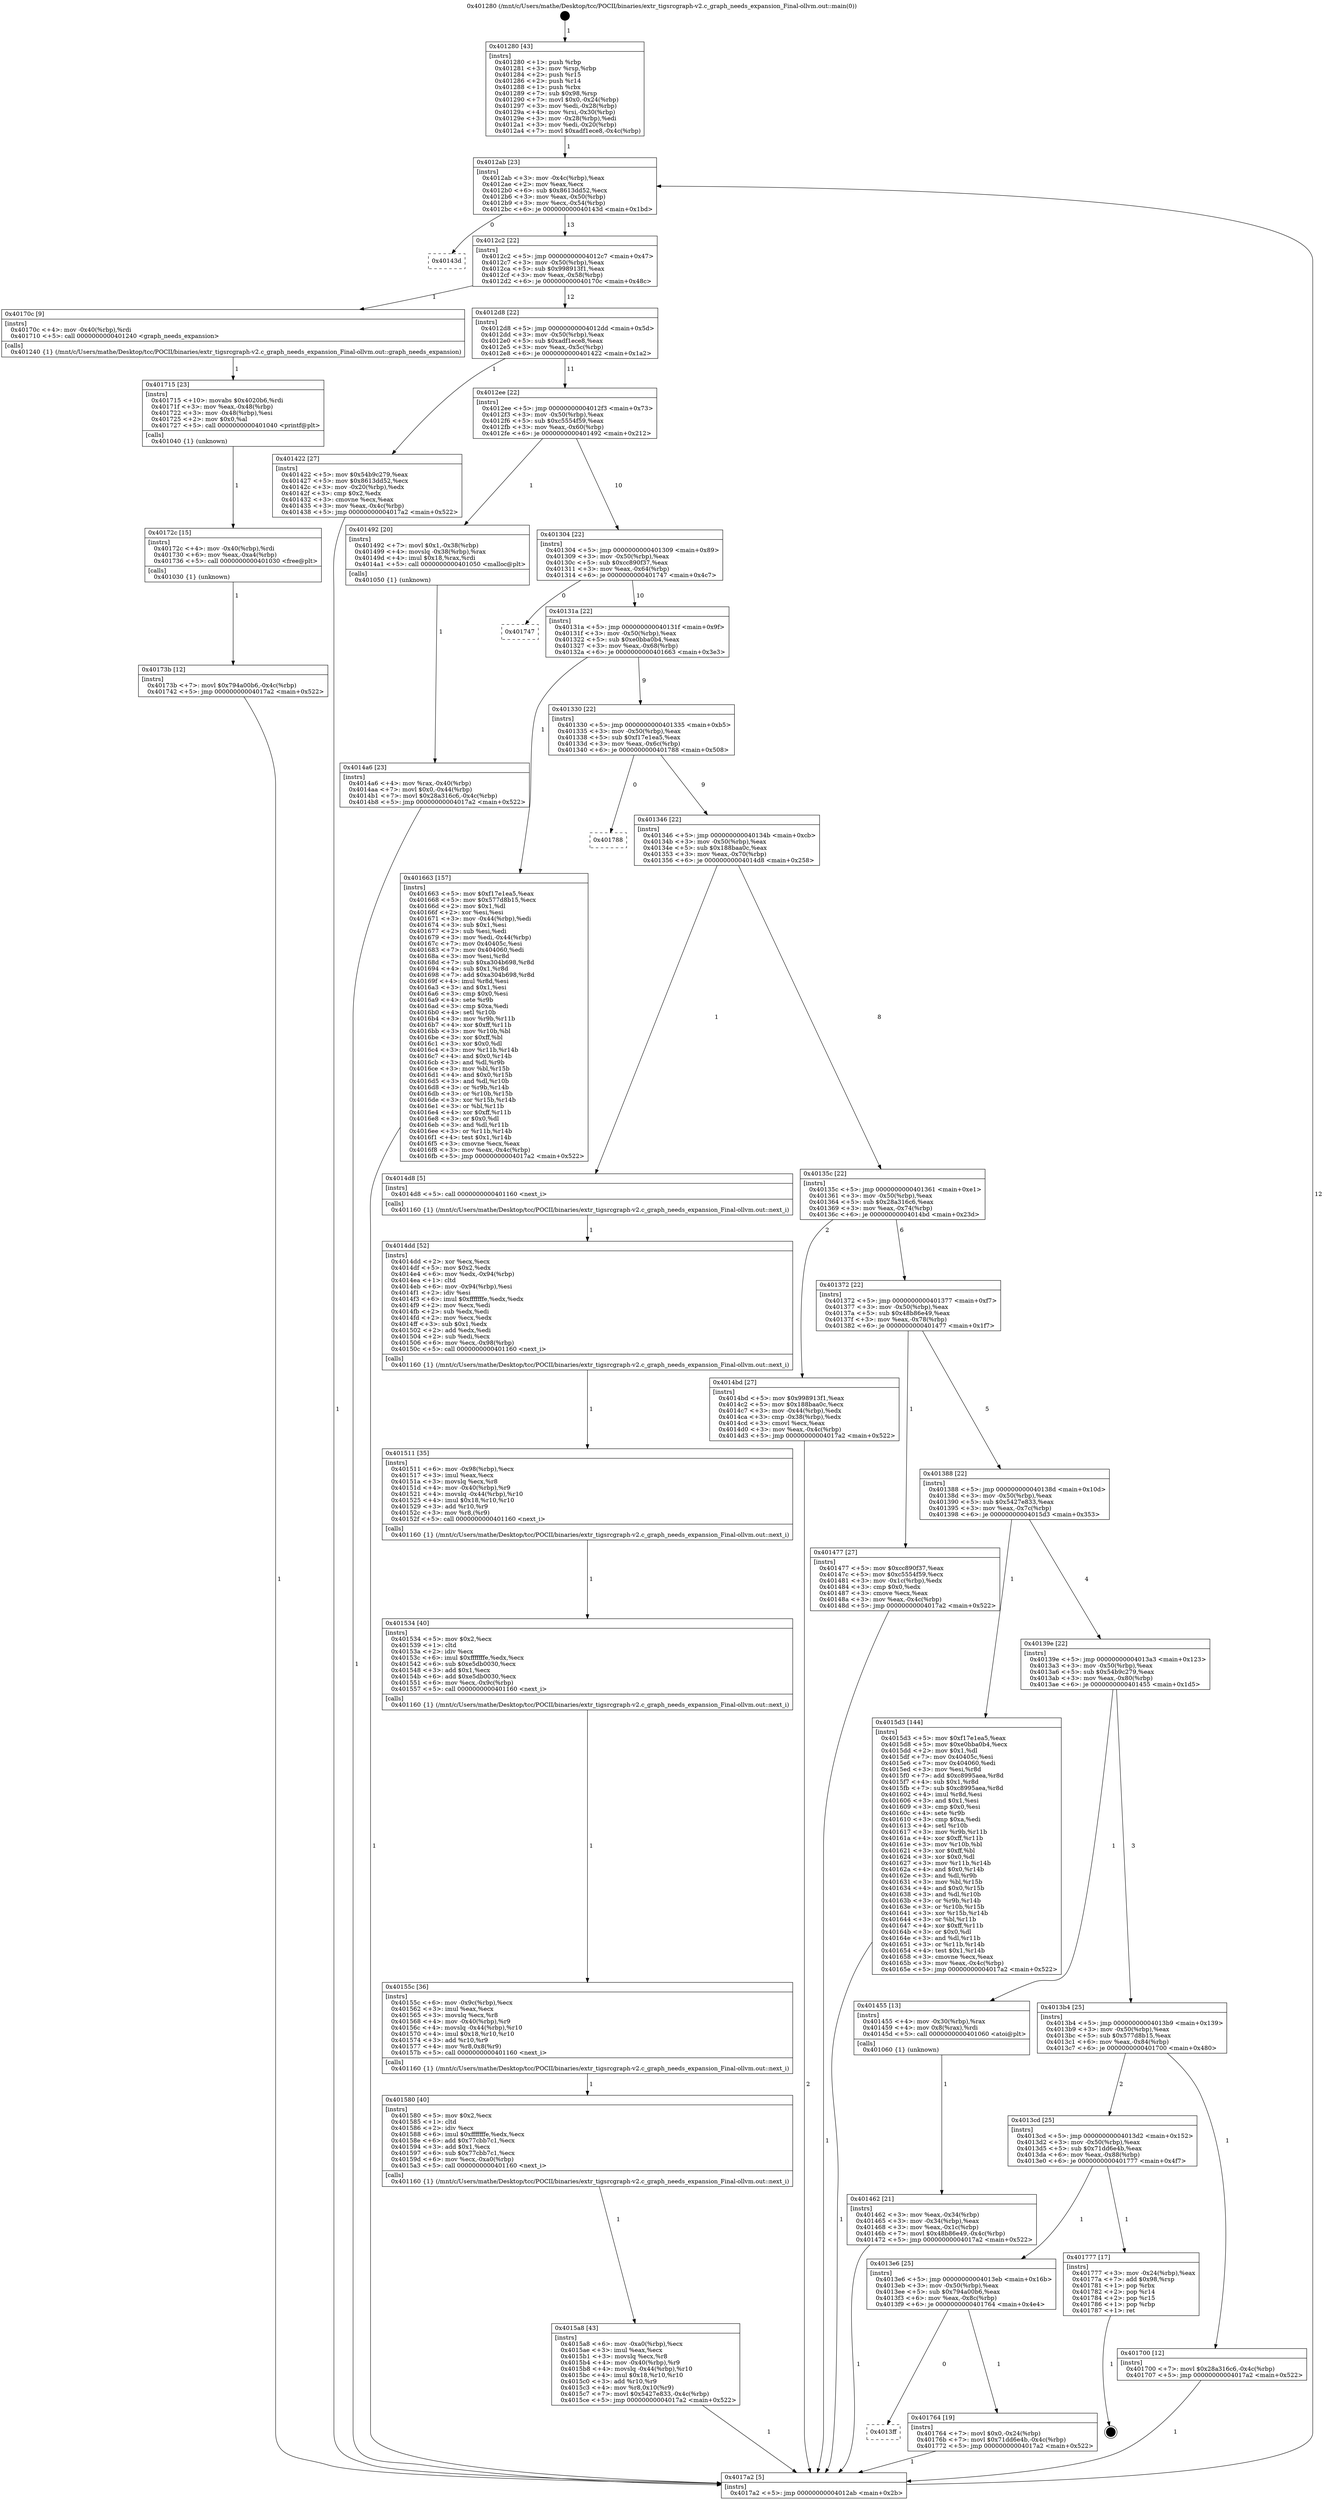 digraph "0x401280" {
  label = "0x401280 (/mnt/c/Users/mathe/Desktop/tcc/POCII/binaries/extr_tigsrcgraph-v2.c_graph_needs_expansion_Final-ollvm.out::main(0))"
  labelloc = "t"
  node[shape=record]

  Entry [label="",width=0.3,height=0.3,shape=circle,fillcolor=black,style=filled]
  "0x4012ab" [label="{
     0x4012ab [23]\l
     | [instrs]\l
     &nbsp;&nbsp;0x4012ab \<+3\>: mov -0x4c(%rbp),%eax\l
     &nbsp;&nbsp;0x4012ae \<+2\>: mov %eax,%ecx\l
     &nbsp;&nbsp;0x4012b0 \<+6\>: sub $0x8613dd52,%ecx\l
     &nbsp;&nbsp;0x4012b6 \<+3\>: mov %eax,-0x50(%rbp)\l
     &nbsp;&nbsp;0x4012b9 \<+3\>: mov %ecx,-0x54(%rbp)\l
     &nbsp;&nbsp;0x4012bc \<+6\>: je 000000000040143d \<main+0x1bd\>\l
  }"]
  "0x40143d" [label="{
     0x40143d\l
  }", style=dashed]
  "0x4012c2" [label="{
     0x4012c2 [22]\l
     | [instrs]\l
     &nbsp;&nbsp;0x4012c2 \<+5\>: jmp 00000000004012c7 \<main+0x47\>\l
     &nbsp;&nbsp;0x4012c7 \<+3\>: mov -0x50(%rbp),%eax\l
     &nbsp;&nbsp;0x4012ca \<+5\>: sub $0x998913f1,%eax\l
     &nbsp;&nbsp;0x4012cf \<+3\>: mov %eax,-0x58(%rbp)\l
     &nbsp;&nbsp;0x4012d2 \<+6\>: je 000000000040170c \<main+0x48c\>\l
  }"]
  Exit [label="",width=0.3,height=0.3,shape=circle,fillcolor=black,style=filled,peripheries=2]
  "0x40170c" [label="{
     0x40170c [9]\l
     | [instrs]\l
     &nbsp;&nbsp;0x40170c \<+4\>: mov -0x40(%rbp),%rdi\l
     &nbsp;&nbsp;0x401710 \<+5\>: call 0000000000401240 \<graph_needs_expansion\>\l
     | [calls]\l
     &nbsp;&nbsp;0x401240 \{1\} (/mnt/c/Users/mathe/Desktop/tcc/POCII/binaries/extr_tigsrcgraph-v2.c_graph_needs_expansion_Final-ollvm.out::graph_needs_expansion)\l
  }"]
  "0x4012d8" [label="{
     0x4012d8 [22]\l
     | [instrs]\l
     &nbsp;&nbsp;0x4012d8 \<+5\>: jmp 00000000004012dd \<main+0x5d\>\l
     &nbsp;&nbsp;0x4012dd \<+3\>: mov -0x50(%rbp),%eax\l
     &nbsp;&nbsp;0x4012e0 \<+5\>: sub $0xadf1ece8,%eax\l
     &nbsp;&nbsp;0x4012e5 \<+3\>: mov %eax,-0x5c(%rbp)\l
     &nbsp;&nbsp;0x4012e8 \<+6\>: je 0000000000401422 \<main+0x1a2\>\l
  }"]
  "0x4013ff" [label="{
     0x4013ff\l
  }", style=dashed]
  "0x401422" [label="{
     0x401422 [27]\l
     | [instrs]\l
     &nbsp;&nbsp;0x401422 \<+5\>: mov $0x54b9c279,%eax\l
     &nbsp;&nbsp;0x401427 \<+5\>: mov $0x8613dd52,%ecx\l
     &nbsp;&nbsp;0x40142c \<+3\>: mov -0x20(%rbp),%edx\l
     &nbsp;&nbsp;0x40142f \<+3\>: cmp $0x2,%edx\l
     &nbsp;&nbsp;0x401432 \<+3\>: cmovne %ecx,%eax\l
     &nbsp;&nbsp;0x401435 \<+3\>: mov %eax,-0x4c(%rbp)\l
     &nbsp;&nbsp;0x401438 \<+5\>: jmp 00000000004017a2 \<main+0x522\>\l
  }"]
  "0x4012ee" [label="{
     0x4012ee [22]\l
     | [instrs]\l
     &nbsp;&nbsp;0x4012ee \<+5\>: jmp 00000000004012f3 \<main+0x73\>\l
     &nbsp;&nbsp;0x4012f3 \<+3\>: mov -0x50(%rbp),%eax\l
     &nbsp;&nbsp;0x4012f6 \<+5\>: sub $0xc5554f59,%eax\l
     &nbsp;&nbsp;0x4012fb \<+3\>: mov %eax,-0x60(%rbp)\l
     &nbsp;&nbsp;0x4012fe \<+6\>: je 0000000000401492 \<main+0x212\>\l
  }"]
  "0x4017a2" [label="{
     0x4017a2 [5]\l
     | [instrs]\l
     &nbsp;&nbsp;0x4017a2 \<+5\>: jmp 00000000004012ab \<main+0x2b\>\l
  }"]
  "0x401280" [label="{
     0x401280 [43]\l
     | [instrs]\l
     &nbsp;&nbsp;0x401280 \<+1\>: push %rbp\l
     &nbsp;&nbsp;0x401281 \<+3\>: mov %rsp,%rbp\l
     &nbsp;&nbsp;0x401284 \<+2\>: push %r15\l
     &nbsp;&nbsp;0x401286 \<+2\>: push %r14\l
     &nbsp;&nbsp;0x401288 \<+1\>: push %rbx\l
     &nbsp;&nbsp;0x401289 \<+7\>: sub $0x98,%rsp\l
     &nbsp;&nbsp;0x401290 \<+7\>: movl $0x0,-0x24(%rbp)\l
     &nbsp;&nbsp;0x401297 \<+3\>: mov %edi,-0x28(%rbp)\l
     &nbsp;&nbsp;0x40129a \<+4\>: mov %rsi,-0x30(%rbp)\l
     &nbsp;&nbsp;0x40129e \<+3\>: mov -0x28(%rbp),%edi\l
     &nbsp;&nbsp;0x4012a1 \<+3\>: mov %edi,-0x20(%rbp)\l
     &nbsp;&nbsp;0x4012a4 \<+7\>: movl $0xadf1ece8,-0x4c(%rbp)\l
  }"]
  "0x401764" [label="{
     0x401764 [19]\l
     | [instrs]\l
     &nbsp;&nbsp;0x401764 \<+7\>: movl $0x0,-0x24(%rbp)\l
     &nbsp;&nbsp;0x40176b \<+7\>: movl $0x71dd6e4b,-0x4c(%rbp)\l
     &nbsp;&nbsp;0x401772 \<+5\>: jmp 00000000004017a2 \<main+0x522\>\l
  }"]
  "0x401492" [label="{
     0x401492 [20]\l
     | [instrs]\l
     &nbsp;&nbsp;0x401492 \<+7\>: movl $0x1,-0x38(%rbp)\l
     &nbsp;&nbsp;0x401499 \<+4\>: movslq -0x38(%rbp),%rax\l
     &nbsp;&nbsp;0x40149d \<+4\>: imul $0x18,%rax,%rdi\l
     &nbsp;&nbsp;0x4014a1 \<+5\>: call 0000000000401050 \<malloc@plt\>\l
     | [calls]\l
     &nbsp;&nbsp;0x401050 \{1\} (unknown)\l
  }"]
  "0x401304" [label="{
     0x401304 [22]\l
     | [instrs]\l
     &nbsp;&nbsp;0x401304 \<+5\>: jmp 0000000000401309 \<main+0x89\>\l
     &nbsp;&nbsp;0x401309 \<+3\>: mov -0x50(%rbp),%eax\l
     &nbsp;&nbsp;0x40130c \<+5\>: sub $0xcc890f37,%eax\l
     &nbsp;&nbsp;0x401311 \<+3\>: mov %eax,-0x64(%rbp)\l
     &nbsp;&nbsp;0x401314 \<+6\>: je 0000000000401747 \<main+0x4c7\>\l
  }"]
  "0x4013e6" [label="{
     0x4013e6 [25]\l
     | [instrs]\l
     &nbsp;&nbsp;0x4013e6 \<+5\>: jmp 00000000004013eb \<main+0x16b\>\l
     &nbsp;&nbsp;0x4013eb \<+3\>: mov -0x50(%rbp),%eax\l
     &nbsp;&nbsp;0x4013ee \<+5\>: sub $0x794a00b6,%eax\l
     &nbsp;&nbsp;0x4013f3 \<+6\>: mov %eax,-0x8c(%rbp)\l
     &nbsp;&nbsp;0x4013f9 \<+6\>: je 0000000000401764 \<main+0x4e4\>\l
  }"]
  "0x401747" [label="{
     0x401747\l
  }", style=dashed]
  "0x40131a" [label="{
     0x40131a [22]\l
     | [instrs]\l
     &nbsp;&nbsp;0x40131a \<+5\>: jmp 000000000040131f \<main+0x9f\>\l
     &nbsp;&nbsp;0x40131f \<+3\>: mov -0x50(%rbp),%eax\l
     &nbsp;&nbsp;0x401322 \<+5\>: sub $0xe0bba0b4,%eax\l
     &nbsp;&nbsp;0x401327 \<+3\>: mov %eax,-0x68(%rbp)\l
     &nbsp;&nbsp;0x40132a \<+6\>: je 0000000000401663 \<main+0x3e3\>\l
  }"]
  "0x401777" [label="{
     0x401777 [17]\l
     | [instrs]\l
     &nbsp;&nbsp;0x401777 \<+3\>: mov -0x24(%rbp),%eax\l
     &nbsp;&nbsp;0x40177a \<+7\>: add $0x98,%rsp\l
     &nbsp;&nbsp;0x401781 \<+1\>: pop %rbx\l
     &nbsp;&nbsp;0x401782 \<+2\>: pop %r14\l
     &nbsp;&nbsp;0x401784 \<+2\>: pop %r15\l
     &nbsp;&nbsp;0x401786 \<+1\>: pop %rbp\l
     &nbsp;&nbsp;0x401787 \<+1\>: ret\l
  }"]
  "0x401663" [label="{
     0x401663 [157]\l
     | [instrs]\l
     &nbsp;&nbsp;0x401663 \<+5\>: mov $0xf17e1ea5,%eax\l
     &nbsp;&nbsp;0x401668 \<+5\>: mov $0x577d8b15,%ecx\l
     &nbsp;&nbsp;0x40166d \<+2\>: mov $0x1,%dl\l
     &nbsp;&nbsp;0x40166f \<+2\>: xor %esi,%esi\l
     &nbsp;&nbsp;0x401671 \<+3\>: mov -0x44(%rbp),%edi\l
     &nbsp;&nbsp;0x401674 \<+3\>: sub $0x1,%esi\l
     &nbsp;&nbsp;0x401677 \<+2\>: sub %esi,%edi\l
     &nbsp;&nbsp;0x401679 \<+3\>: mov %edi,-0x44(%rbp)\l
     &nbsp;&nbsp;0x40167c \<+7\>: mov 0x40405c,%esi\l
     &nbsp;&nbsp;0x401683 \<+7\>: mov 0x404060,%edi\l
     &nbsp;&nbsp;0x40168a \<+3\>: mov %esi,%r8d\l
     &nbsp;&nbsp;0x40168d \<+7\>: sub $0xa304b698,%r8d\l
     &nbsp;&nbsp;0x401694 \<+4\>: sub $0x1,%r8d\l
     &nbsp;&nbsp;0x401698 \<+7\>: add $0xa304b698,%r8d\l
     &nbsp;&nbsp;0x40169f \<+4\>: imul %r8d,%esi\l
     &nbsp;&nbsp;0x4016a3 \<+3\>: and $0x1,%esi\l
     &nbsp;&nbsp;0x4016a6 \<+3\>: cmp $0x0,%esi\l
     &nbsp;&nbsp;0x4016a9 \<+4\>: sete %r9b\l
     &nbsp;&nbsp;0x4016ad \<+3\>: cmp $0xa,%edi\l
     &nbsp;&nbsp;0x4016b0 \<+4\>: setl %r10b\l
     &nbsp;&nbsp;0x4016b4 \<+3\>: mov %r9b,%r11b\l
     &nbsp;&nbsp;0x4016b7 \<+4\>: xor $0xff,%r11b\l
     &nbsp;&nbsp;0x4016bb \<+3\>: mov %r10b,%bl\l
     &nbsp;&nbsp;0x4016be \<+3\>: xor $0xff,%bl\l
     &nbsp;&nbsp;0x4016c1 \<+3\>: xor $0x0,%dl\l
     &nbsp;&nbsp;0x4016c4 \<+3\>: mov %r11b,%r14b\l
     &nbsp;&nbsp;0x4016c7 \<+4\>: and $0x0,%r14b\l
     &nbsp;&nbsp;0x4016cb \<+3\>: and %dl,%r9b\l
     &nbsp;&nbsp;0x4016ce \<+3\>: mov %bl,%r15b\l
     &nbsp;&nbsp;0x4016d1 \<+4\>: and $0x0,%r15b\l
     &nbsp;&nbsp;0x4016d5 \<+3\>: and %dl,%r10b\l
     &nbsp;&nbsp;0x4016d8 \<+3\>: or %r9b,%r14b\l
     &nbsp;&nbsp;0x4016db \<+3\>: or %r10b,%r15b\l
     &nbsp;&nbsp;0x4016de \<+3\>: xor %r15b,%r14b\l
     &nbsp;&nbsp;0x4016e1 \<+3\>: or %bl,%r11b\l
     &nbsp;&nbsp;0x4016e4 \<+4\>: xor $0xff,%r11b\l
     &nbsp;&nbsp;0x4016e8 \<+3\>: or $0x0,%dl\l
     &nbsp;&nbsp;0x4016eb \<+3\>: and %dl,%r11b\l
     &nbsp;&nbsp;0x4016ee \<+3\>: or %r11b,%r14b\l
     &nbsp;&nbsp;0x4016f1 \<+4\>: test $0x1,%r14b\l
     &nbsp;&nbsp;0x4016f5 \<+3\>: cmovne %ecx,%eax\l
     &nbsp;&nbsp;0x4016f8 \<+3\>: mov %eax,-0x4c(%rbp)\l
     &nbsp;&nbsp;0x4016fb \<+5\>: jmp 00000000004017a2 \<main+0x522\>\l
  }"]
  "0x401330" [label="{
     0x401330 [22]\l
     | [instrs]\l
     &nbsp;&nbsp;0x401330 \<+5\>: jmp 0000000000401335 \<main+0xb5\>\l
     &nbsp;&nbsp;0x401335 \<+3\>: mov -0x50(%rbp),%eax\l
     &nbsp;&nbsp;0x401338 \<+5\>: sub $0xf17e1ea5,%eax\l
     &nbsp;&nbsp;0x40133d \<+3\>: mov %eax,-0x6c(%rbp)\l
     &nbsp;&nbsp;0x401340 \<+6\>: je 0000000000401788 \<main+0x508\>\l
  }"]
  "0x40173b" [label="{
     0x40173b [12]\l
     | [instrs]\l
     &nbsp;&nbsp;0x40173b \<+7\>: movl $0x794a00b6,-0x4c(%rbp)\l
     &nbsp;&nbsp;0x401742 \<+5\>: jmp 00000000004017a2 \<main+0x522\>\l
  }"]
  "0x401788" [label="{
     0x401788\l
  }", style=dashed]
  "0x401346" [label="{
     0x401346 [22]\l
     | [instrs]\l
     &nbsp;&nbsp;0x401346 \<+5\>: jmp 000000000040134b \<main+0xcb\>\l
     &nbsp;&nbsp;0x40134b \<+3\>: mov -0x50(%rbp),%eax\l
     &nbsp;&nbsp;0x40134e \<+5\>: sub $0x188baa0c,%eax\l
     &nbsp;&nbsp;0x401353 \<+3\>: mov %eax,-0x70(%rbp)\l
     &nbsp;&nbsp;0x401356 \<+6\>: je 00000000004014d8 \<main+0x258\>\l
  }"]
  "0x40172c" [label="{
     0x40172c [15]\l
     | [instrs]\l
     &nbsp;&nbsp;0x40172c \<+4\>: mov -0x40(%rbp),%rdi\l
     &nbsp;&nbsp;0x401730 \<+6\>: mov %eax,-0xa4(%rbp)\l
     &nbsp;&nbsp;0x401736 \<+5\>: call 0000000000401030 \<free@plt\>\l
     | [calls]\l
     &nbsp;&nbsp;0x401030 \{1\} (unknown)\l
  }"]
  "0x4014d8" [label="{
     0x4014d8 [5]\l
     | [instrs]\l
     &nbsp;&nbsp;0x4014d8 \<+5\>: call 0000000000401160 \<next_i\>\l
     | [calls]\l
     &nbsp;&nbsp;0x401160 \{1\} (/mnt/c/Users/mathe/Desktop/tcc/POCII/binaries/extr_tigsrcgraph-v2.c_graph_needs_expansion_Final-ollvm.out::next_i)\l
  }"]
  "0x40135c" [label="{
     0x40135c [22]\l
     | [instrs]\l
     &nbsp;&nbsp;0x40135c \<+5\>: jmp 0000000000401361 \<main+0xe1\>\l
     &nbsp;&nbsp;0x401361 \<+3\>: mov -0x50(%rbp),%eax\l
     &nbsp;&nbsp;0x401364 \<+5\>: sub $0x28a316c6,%eax\l
     &nbsp;&nbsp;0x401369 \<+3\>: mov %eax,-0x74(%rbp)\l
     &nbsp;&nbsp;0x40136c \<+6\>: je 00000000004014bd \<main+0x23d\>\l
  }"]
  "0x401715" [label="{
     0x401715 [23]\l
     | [instrs]\l
     &nbsp;&nbsp;0x401715 \<+10\>: movabs $0x4020b6,%rdi\l
     &nbsp;&nbsp;0x40171f \<+3\>: mov %eax,-0x48(%rbp)\l
     &nbsp;&nbsp;0x401722 \<+3\>: mov -0x48(%rbp),%esi\l
     &nbsp;&nbsp;0x401725 \<+2\>: mov $0x0,%al\l
     &nbsp;&nbsp;0x401727 \<+5\>: call 0000000000401040 \<printf@plt\>\l
     | [calls]\l
     &nbsp;&nbsp;0x401040 \{1\} (unknown)\l
  }"]
  "0x4014bd" [label="{
     0x4014bd [27]\l
     | [instrs]\l
     &nbsp;&nbsp;0x4014bd \<+5\>: mov $0x998913f1,%eax\l
     &nbsp;&nbsp;0x4014c2 \<+5\>: mov $0x188baa0c,%ecx\l
     &nbsp;&nbsp;0x4014c7 \<+3\>: mov -0x44(%rbp),%edx\l
     &nbsp;&nbsp;0x4014ca \<+3\>: cmp -0x38(%rbp),%edx\l
     &nbsp;&nbsp;0x4014cd \<+3\>: cmovl %ecx,%eax\l
     &nbsp;&nbsp;0x4014d0 \<+3\>: mov %eax,-0x4c(%rbp)\l
     &nbsp;&nbsp;0x4014d3 \<+5\>: jmp 00000000004017a2 \<main+0x522\>\l
  }"]
  "0x401372" [label="{
     0x401372 [22]\l
     | [instrs]\l
     &nbsp;&nbsp;0x401372 \<+5\>: jmp 0000000000401377 \<main+0xf7\>\l
     &nbsp;&nbsp;0x401377 \<+3\>: mov -0x50(%rbp),%eax\l
     &nbsp;&nbsp;0x40137a \<+5\>: sub $0x48b86e49,%eax\l
     &nbsp;&nbsp;0x40137f \<+3\>: mov %eax,-0x78(%rbp)\l
     &nbsp;&nbsp;0x401382 \<+6\>: je 0000000000401477 \<main+0x1f7\>\l
  }"]
  "0x4013cd" [label="{
     0x4013cd [25]\l
     | [instrs]\l
     &nbsp;&nbsp;0x4013cd \<+5\>: jmp 00000000004013d2 \<main+0x152\>\l
     &nbsp;&nbsp;0x4013d2 \<+3\>: mov -0x50(%rbp),%eax\l
     &nbsp;&nbsp;0x4013d5 \<+5\>: sub $0x71dd6e4b,%eax\l
     &nbsp;&nbsp;0x4013da \<+6\>: mov %eax,-0x88(%rbp)\l
     &nbsp;&nbsp;0x4013e0 \<+6\>: je 0000000000401777 \<main+0x4f7\>\l
  }"]
  "0x401477" [label="{
     0x401477 [27]\l
     | [instrs]\l
     &nbsp;&nbsp;0x401477 \<+5\>: mov $0xcc890f37,%eax\l
     &nbsp;&nbsp;0x40147c \<+5\>: mov $0xc5554f59,%ecx\l
     &nbsp;&nbsp;0x401481 \<+3\>: mov -0x1c(%rbp),%edx\l
     &nbsp;&nbsp;0x401484 \<+3\>: cmp $0x0,%edx\l
     &nbsp;&nbsp;0x401487 \<+3\>: cmove %ecx,%eax\l
     &nbsp;&nbsp;0x40148a \<+3\>: mov %eax,-0x4c(%rbp)\l
     &nbsp;&nbsp;0x40148d \<+5\>: jmp 00000000004017a2 \<main+0x522\>\l
  }"]
  "0x401388" [label="{
     0x401388 [22]\l
     | [instrs]\l
     &nbsp;&nbsp;0x401388 \<+5\>: jmp 000000000040138d \<main+0x10d\>\l
     &nbsp;&nbsp;0x40138d \<+3\>: mov -0x50(%rbp),%eax\l
     &nbsp;&nbsp;0x401390 \<+5\>: sub $0x5427e833,%eax\l
     &nbsp;&nbsp;0x401395 \<+3\>: mov %eax,-0x7c(%rbp)\l
     &nbsp;&nbsp;0x401398 \<+6\>: je 00000000004015d3 \<main+0x353\>\l
  }"]
  "0x401700" [label="{
     0x401700 [12]\l
     | [instrs]\l
     &nbsp;&nbsp;0x401700 \<+7\>: movl $0x28a316c6,-0x4c(%rbp)\l
     &nbsp;&nbsp;0x401707 \<+5\>: jmp 00000000004017a2 \<main+0x522\>\l
  }"]
  "0x4015d3" [label="{
     0x4015d3 [144]\l
     | [instrs]\l
     &nbsp;&nbsp;0x4015d3 \<+5\>: mov $0xf17e1ea5,%eax\l
     &nbsp;&nbsp;0x4015d8 \<+5\>: mov $0xe0bba0b4,%ecx\l
     &nbsp;&nbsp;0x4015dd \<+2\>: mov $0x1,%dl\l
     &nbsp;&nbsp;0x4015df \<+7\>: mov 0x40405c,%esi\l
     &nbsp;&nbsp;0x4015e6 \<+7\>: mov 0x404060,%edi\l
     &nbsp;&nbsp;0x4015ed \<+3\>: mov %esi,%r8d\l
     &nbsp;&nbsp;0x4015f0 \<+7\>: add $0xc8995aea,%r8d\l
     &nbsp;&nbsp;0x4015f7 \<+4\>: sub $0x1,%r8d\l
     &nbsp;&nbsp;0x4015fb \<+7\>: sub $0xc8995aea,%r8d\l
     &nbsp;&nbsp;0x401602 \<+4\>: imul %r8d,%esi\l
     &nbsp;&nbsp;0x401606 \<+3\>: and $0x1,%esi\l
     &nbsp;&nbsp;0x401609 \<+3\>: cmp $0x0,%esi\l
     &nbsp;&nbsp;0x40160c \<+4\>: sete %r9b\l
     &nbsp;&nbsp;0x401610 \<+3\>: cmp $0xa,%edi\l
     &nbsp;&nbsp;0x401613 \<+4\>: setl %r10b\l
     &nbsp;&nbsp;0x401617 \<+3\>: mov %r9b,%r11b\l
     &nbsp;&nbsp;0x40161a \<+4\>: xor $0xff,%r11b\l
     &nbsp;&nbsp;0x40161e \<+3\>: mov %r10b,%bl\l
     &nbsp;&nbsp;0x401621 \<+3\>: xor $0xff,%bl\l
     &nbsp;&nbsp;0x401624 \<+3\>: xor $0x0,%dl\l
     &nbsp;&nbsp;0x401627 \<+3\>: mov %r11b,%r14b\l
     &nbsp;&nbsp;0x40162a \<+4\>: and $0x0,%r14b\l
     &nbsp;&nbsp;0x40162e \<+3\>: and %dl,%r9b\l
     &nbsp;&nbsp;0x401631 \<+3\>: mov %bl,%r15b\l
     &nbsp;&nbsp;0x401634 \<+4\>: and $0x0,%r15b\l
     &nbsp;&nbsp;0x401638 \<+3\>: and %dl,%r10b\l
     &nbsp;&nbsp;0x40163b \<+3\>: or %r9b,%r14b\l
     &nbsp;&nbsp;0x40163e \<+3\>: or %r10b,%r15b\l
     &nbsp;&nbsp;0x401641 \<+3\>: xor %r15b,%r14b\l
     &nbsp;&nbsp;0x401644 \<+3\>: or %bl,%r11b\l
     &nbsp;&nbsp;0x401647 \<+4\>: xor $0xff,%r11b\l
     &nbsp;&nbsp;0x40164b \<+3\>: or $0x0,%dl\l
     &nbsp;&nbsp;0x40164e \<+3\>: and %dl,%r11b\l
     &nbsp;&nbsp;0x401651 \<+3\>: or %r11b,%r14b\l
     &nbsp;&nbsp;0x401654 \<+4\>: test $0x1,%r14b\l
     &nbsp;&nbsp;0x401658 \<+3\>: cmovne %ecx,%eax\l
     &nbsp;&nbsp;0x40165b \<+3\>: mov %eax,-0x4c(%rbp)\l
     &nbsp;&nbsp;0x40165e \<+5\>: jmp 00000000004017a2 \<main+0x522\>\l
  }"]
  "0x40139e" [label="{
     0x40139e [22]\l
     | [instrs]\l
     &nbsp;&nbsp;0x40139e \<+5\>: jmp 00000000004013a3 \<main+0x123\>\l
     &nbsp;&nbsp;0x4013a3 \<+3\>: mov -0x50(%rbp),%eax\l
     &nbsp;&nbsp;0x4013a6 \<+5\>: sub $0x54b9c279,%eax\l
     &nbsp;&nbsp;0x4013ab \<+3\>: mov %eax,-0x80(%rbp)\l
     &nbsp;&nbsp;0x4013ae \<+6\>: je 0000000000401455 \<main+0x1d5\>\l
  }"]
  "0x4015a8" [label="{
     0x4015a8 [43]\l
     | [instrs]\l
     &nbsp;&nbsp;0x4015a8 \<+6\>: mov -0xa0(%rbp),%ecx\l
     &nbsp;&nbsp;0x4015ae \<+3\>: imul %eax,%ecx\l
     &nbsp;&nbsp;0x4015b1 \<+3\>: movslq %ecx,%r8\l
     &nbsp;&nbsp;0x4015b4 \<+4\>: mov -0x40(%rbp),%r9\l
     &nbsp;&nbsp;0x4015b8 \<+4\>: movslq -0x44(%rbp),%r10\l
     &nbsp;&nbsp;0x4015bc \<+4\>: imul $0x18,%r10,%r10\l
     &nbsp;&nbsp;0x4015c0 \<+3\>: add %r10,%r9\l
     &nbsp;&nbsp;0x4015c3 \<+4\>: mov %r8,0x10(%r9)\l
     &nbsp;&nbsp;0x4015c7 \<+7\>: movl $0x5427e833,-0x4c(%rbp)\l
     &nbsp;&nbsp;0x4015ce \<+5\>: jmp 00000000004017a2 \<main+0x522\>\l
  }"]
  "0x401455" [label="{
     0x401455 [13]\l
     | [instrs]\l
     &nbsp;&nbsp;0x401455 \<+4\>: mov -0x30(%rbp),%rax\l
     &nbsp;&nbsp;0x401459 \<+4\>: mov 0x8(%rax),%rdi\l
     &nbsp;&nbsp;0x40145d \<+5\>: call 0000000000401060 \<atoi@plt\>\l
     | [calls]\l
     &nbsp;&nbsp;0x401060 \{1\} (unknown)\l
  }"]
  "0x4013b4" [label="{
     0x4013b4 [25]\l
     | [instrs]\l
     &nbsp;&nbsp;0x4013b4 \<+5\>: jmp 00000000004013b9 \<main+0x139\>\l
     &nbsp;&nbsp;0x4013b9 \<+3\>: mov -0x50(%rbp),%eax\l
     &nbsp;&nbsp;0x4013bc \<+5\>: sub $0x577d8b15,%eax\l
     &nbsp;&nbsp;0x4013c1 \<+6\>: mov %eax,-0x84(%rbp)\l
     &nbsp;&nbsp;0x4013c7 \<+6\>: je 0000000000401700 \<main+0x480\>\l
  }"]
  "0x401462" [label="{
     0x401462 [21]\l
     | [instrs]\l
     &nbsp;&nbsp;0x401462 \<+3\>: mov %eax,-0x34(%rbp)\l
     &nbsp;&nbsp;0x401465 \<+3\>: mov -0x34(%rbp),%eax\l
     &nbsp;&nbsp;0x401468 \<+3\>: mov %eax,-0x1c(%rbp)\l
     &nbsp;&nbsp;0x40146b \<+7\>: movl $0x48b86e49,-0x4c(%rbp)\l
     &nbsp;&nbsp;0x401472 \<+5\>: jmp 00000000004017a2 \<main+0x522\>\l
  }"]
  "0x4014a6" [label="{
     0x4014a6 [23]\l
     | [instrs]\l
     &nbsp;&nbsp;0x4014a6 \<+4\>: mov %rax,-0x40(%rbp)\l
     &nbsp;&nbsp;0x4014aa \<+7\>: movl $0x0,-0x44(%rbp)\l
     &nbsp;&nbsp;0x4014b1 \<+7\>: movl $0x28a316c6,-0x4c(%rbp)\l
     &nbsp;&nbsp;0x4014b8 \<+5\>: jmp 00000000004017a2 \<main+0x522\>\l
  }"]
  "0x4014dd" [label="{
     0x4014dd [52]\l
     | [instrs]\l
     &nbsp;&nbsp;0x4014dd \<+2\>: xor %ecx,%ecx\l
     &nbsp;&nbsp;0x4014df \<+5\>: mov $0x2,%edx\l
     &nbsp;&nbsp;0x4014e4 \<+6\>: mov %edx,-0x94(%rbp)\l
     &nbsp;&nbsp;0x4014ea \<+1\>: cltd\l
     &nbsp;&nbsp;0x4014eb \<+6\>: mov -0x94(%rbp),%esi\l
     &nbsp;&nbsp;0x4014f1 \<+2\>: idiv %esi\l
     &nbsp;&nbsp;0x4014f3 \<+6\>: imul $0xfffffffe,%edx,%edx\l
     &nbsp;&nbsp;0x4014f9 \<+2\>: mov %ecx,%edi\l
     &nbsp;&nbsp;0x4014fb \<+2\>: sub %edx,%edi\l
     &nbsp;&nbsp;0x4014fd \<+2\>: mov %ecx,%edx\l
     &nbsp;&nbsp;0x4014ff \<+3\>: sub $0x1,%edx\l
     &nbsp;&nbsp;0x401502 \<+2\>: add %edx,%edi\l
     &nbsp;&nbsp;0x401504 \<+2\>: sub %edi,%ecx\l
     &nbsp;&nbsp;0x401506 \<+6\>: mov %ecx,-0x98(%rbp)\l
     &nbsp;&nbsp;0x40150c \<+5\>: call 0000000000401160 \<next_i\>\l
     | [calls]\l
     &nbsp;&nbsp;0x401160 \{1\} (/mnt/c/Users/mathe/Desktop/tcc/POCII/binaries/extr_tigsrcgraph-v2.c_graph_needs_expansion_Final-ollvm.out::next_i)\l
  }"]
  "0x401511" [label="{
     0x401511 [35]\l
     | [instrs]\l
     &nbsp;&nbsp;0x401511 \<+6\>: mov -0x98(%rbp),%ecx\l
     &nbsp;&nbsp;0x401517 \<+3\>: imul %eax,%ecx\l
     &nbsp;&nbsp;0x40151a \<+3\>: movslq %ecx,%r8\l
     &nbsp;&nbsp;0x40151d \<+4\>: mov -0x40(%rbp),%r9\l
     &nbsp;&nbsp;0x401521 \<+4\>: movslq -0x44(%rbp),%r10\l
     &nbsp;&nbsp;0x401525 \<+4\>: imul $0x18,%r10,%r10\l
     &nbsp;&nbsp;0x401529 \<+3\>: add %r10,%r9\l
     &nbsp;&nbsp;0x40152c \<+3\>: mov %r8,(%r9)\l
     &nbsp;&nbsp;0x40152f \<+5\>: call 0000000000401160 \<next_i\>\l
     | [calls]\l
     &nbsp;&nbsp;0x401160 \{1\} (/mnt/c/Users/mathe/Desktop/tcc/POCII/binaries/extr_tigsrcgraph-v2.c_graph_needs_expansion_Final-ollvm.out::next_i)\l
  }"]
  "0x401534" [label="{
     0x401534 [40]\l
     | [instrs]\l
     &nbsp;&nbsp;0x401534 \<+5\>: mov $0x2,%ecx\l
     &nbsp;&nbsp;0x401539 \<+1\>: cltd\l
     &nbsp;&nbsp;0x40153a \<+2\>: idiv %ecx\l
     &nbsp;&nbsp;0x40153c \<+6\>: imul $0xfffffffe,%edx,%ecx\l
     &nbsp;&nbsp;0x401542 \<+6\>: sub $0xe5db0030,%ecx\l
     &nbsp;&nbsp;0x401548 \<+3\>: add $0x1,%ecx\l
     &nbsp;&nbsp;0x40154b \<+6\>: add $0xe5db0030,%ecx\l
     &nbsp;&nbsp;0x401551 \<+6\>: mov %ecx,-0x9c(%rbp)\l
     &nbsp;&nbsp;0x401557 \<+5\>: call 0000000000401160 \<next_i\>\l
     | [calls]\l
     &nbsp;&nbsp;0x401160 \{1\} (/mnt/c/Users/mathe/Desktop/tcc/POCII/binaries/extr_tigsrcgraph-v2.c_graph_needs_expansion_Final-ollvm.out::next_i)\l
  }"]
  "0x40155c" [label="{
     0x40155c [36]\l
     | [instrs]\l
     &nbsp;&nbsp;0x40155c \<+6\>: mov -0x9c(%rbp),%ecx\l
     &nbsp;&nbsp;0x401562 \<+3\>: imul %eax,%ecx\l
     &nbsp;&nbsp;0x401565 \<+3\>: movslq %ecx,%r8\l
     &nbsp;&nbsp;0x401568 \<+4\>: mov -0x40(%rbp),%r9\l
     &nbsp;&nbsp;0x40156c \<+4\>: movslq -0x44(%rbp),%r10\l
     &nbsp;&nbsp;0x401570 \<+4\>: imul $0x18,%r10,%r10\l
     &nbsp;&nbsp;0x401574 \<+3\>: add %r10,%r9\l
     &nbsp;&nbsp;0x401577 \<+4\>: mov %r8,0x8(%r9)\l
     &nbsp;&nbsp;0x40157b \<+5\>: call 0000000000401160 \<next_i\>\l
     | [calls]\l
     &nbsp;&nbsp;0x401160 \{1\} (/mnt/c/Users/mathe/Desktop/tcc/POCII/binaries/extr_tigsrcgraph-v2.c_graph_needs_expansion_Final-ollvm.out::next_i)\l
  }"]
  "0x401580" [label="{
     0x401580 [40]\l
     | [instrs]\l
     &nbsp;&nbsp;0x401580 \<+5\>: mov $0x2,%ecx\l
     &nbsp;&nbsp;0x401585 \<+1\>: cltd\l
     &nbsp;&nbsp;0x401586 \<+2\>: idiv %ecx\l
     &nbsp;&nbsp;0x401588 \<+6\>: imul $0xfffffffe,%edx,%ecx\l
     &nbsp;&nbsp;0x40158e \<+6\>: add $0x77cbb7c1,%ecx\l
     &nbsp;&nbsp;0x401594 \<+3\>: add $0x1,%ecx\l
     &nbsp;&nbsp;0x401597 \<+6\>: sub $0x77cbb7c1,%ecx\l
     &nbsp;&nbsp;0x40159d \<+6\>: mov %ecx,-0xa0(%rbp)\l
     &nbsp;&nbsp;0x4015a3 \<+5\>: call 0000000000401160 \<next_i\>\l
     | [calls]\l
     &nbsp;&nbsp;0x401160 \{1\} (/mnt/c/Users/mathe/Desktop/tcc/POCII/binaries/extr_tigsrcgraph-v2.c_graph_needs_expansion_Final-ollvm.out::next_i)\l
  }"]
  Entry -> "0x401280" [label=" 1"]
  "0x4012ab" -> "0x40143d" [label=" 0"]
  "0x4012ab" -> "0x4012c2" [label=" 13"]
  "0x401777" -> Exit [label=" 1"]
  "0x4012c2" -> "0x40170c" [label=" 1"]
  "0x4012c2" -> "0x4012d8" [label=" 12"]
  "0x401764" -> "0x4017a2" [label=" 1"]
  "0x4012d8" -> "0x401422" [label=" 1"]
  "0x4012d8" -> "0x4012ee" [label=" 11"]
  "0x401422" -> "0x4017a2" [label=" 1"]
  "0x401280" -> "0x4012ab" [label=" 1"]
  "0x4017a2" -> "0x4012ab" [label=" 12"]
  "0x4013e6" -> "0x4013ff" [label=" 0"]
  "0x4012ee" -> "0x401492" [label=" 1"]
  "0x4012ee" -> "0x401304" [label=" 10"]
  "0x4013e6" -> "0x401764" [label=" 1"]
  "0x401304" -> "0x401747" [label=" 0"]
  "0x401304" -> "0x40131a" [label=" 10"]
  "0x4013cd" -> "0x4013e6" [label=" 1"]
  "0x40131a" -> "0x401663" [label=" 1"]
  "0x40131a" -> "0x401330" [label=" 9"]
  "0x4013cd" -> "0x401777" [label=" 1"]
  "0x401330" -> "0x401788" [label=" 0"]
  "0x401330" -> "0x401346" [label=" 9"]
  "0x40173b" -> "0x4017a2" [label=" 1"]
  "0x401346" -> "0x4014d8" [label=" 1"]
  "0x401346" -> "0x40135c" [label=" 8"]
  "0x40172c" -> "0x40173b" [label=" 1"]
  "0x40135c" -> "0x4014bd" [label=" 2"]
  "0x40135c" -> "0x401372" [label=" 6"]
  "0x401715" -> "0x40172c" [label=" 1"]
  "0x401372" -> "0x401477" [label=" 1"]
  "0x401372" -> "0x401388" [label=" 5"]
  "0x40170c" -> "0x401715" [label=" 1"]
  "0x401388" -> "0x4015d3" [label=" 1"]
  "0x401388" -> "0x40139e" [label=" 4"]
  "0x401700" -> "0x4017a2" [label=" 1"]
  "0x40139e" -> "0x401455" [label=" 1"]
  "0x40139e" -> "0x4013b4" [label=" 3"]
  "0x401455" -> "0x401462" [label=" 1"]
  "0x401462" -> "0x4017a2" [label=" 1"]
  "0x401477" -> "0x4017a2" [label=" 1"]
  "0x401492" -> "0x4014a6" [label=" 1"]
  "0x4014a6" -> "0x4017a2" [label=" 1"]
  "0x4014bd" -> "0x4017a2" [label=" 2"]
  "0x4014d8" -> "0x4014dd" [label=" 1"]
  "0x4014dd" -> "0x401511" [label=" 1"]
  "0x401511" -> "0x401534" [label=" 1"]
  "0x401534" -> "0x40155c" [label=" 1"]
  "0x40155c" -> "0x401580" [label=" 1"]
  "0x401580" -> "0x4015a8" [label=" 1"]
  "0x4015a8" -> "0x4017a2" [label=" 1"]
  "0x4015d3" -> "0x4017a2" [label=" 1"]
  "0x401663" -> "0x4017a2" [label=" 1"]
  "0x4013b4" -> "0x4013cd" [label=" 2"]
  "0x4013b4" -> "0x401700" [label=" 1"]
}
